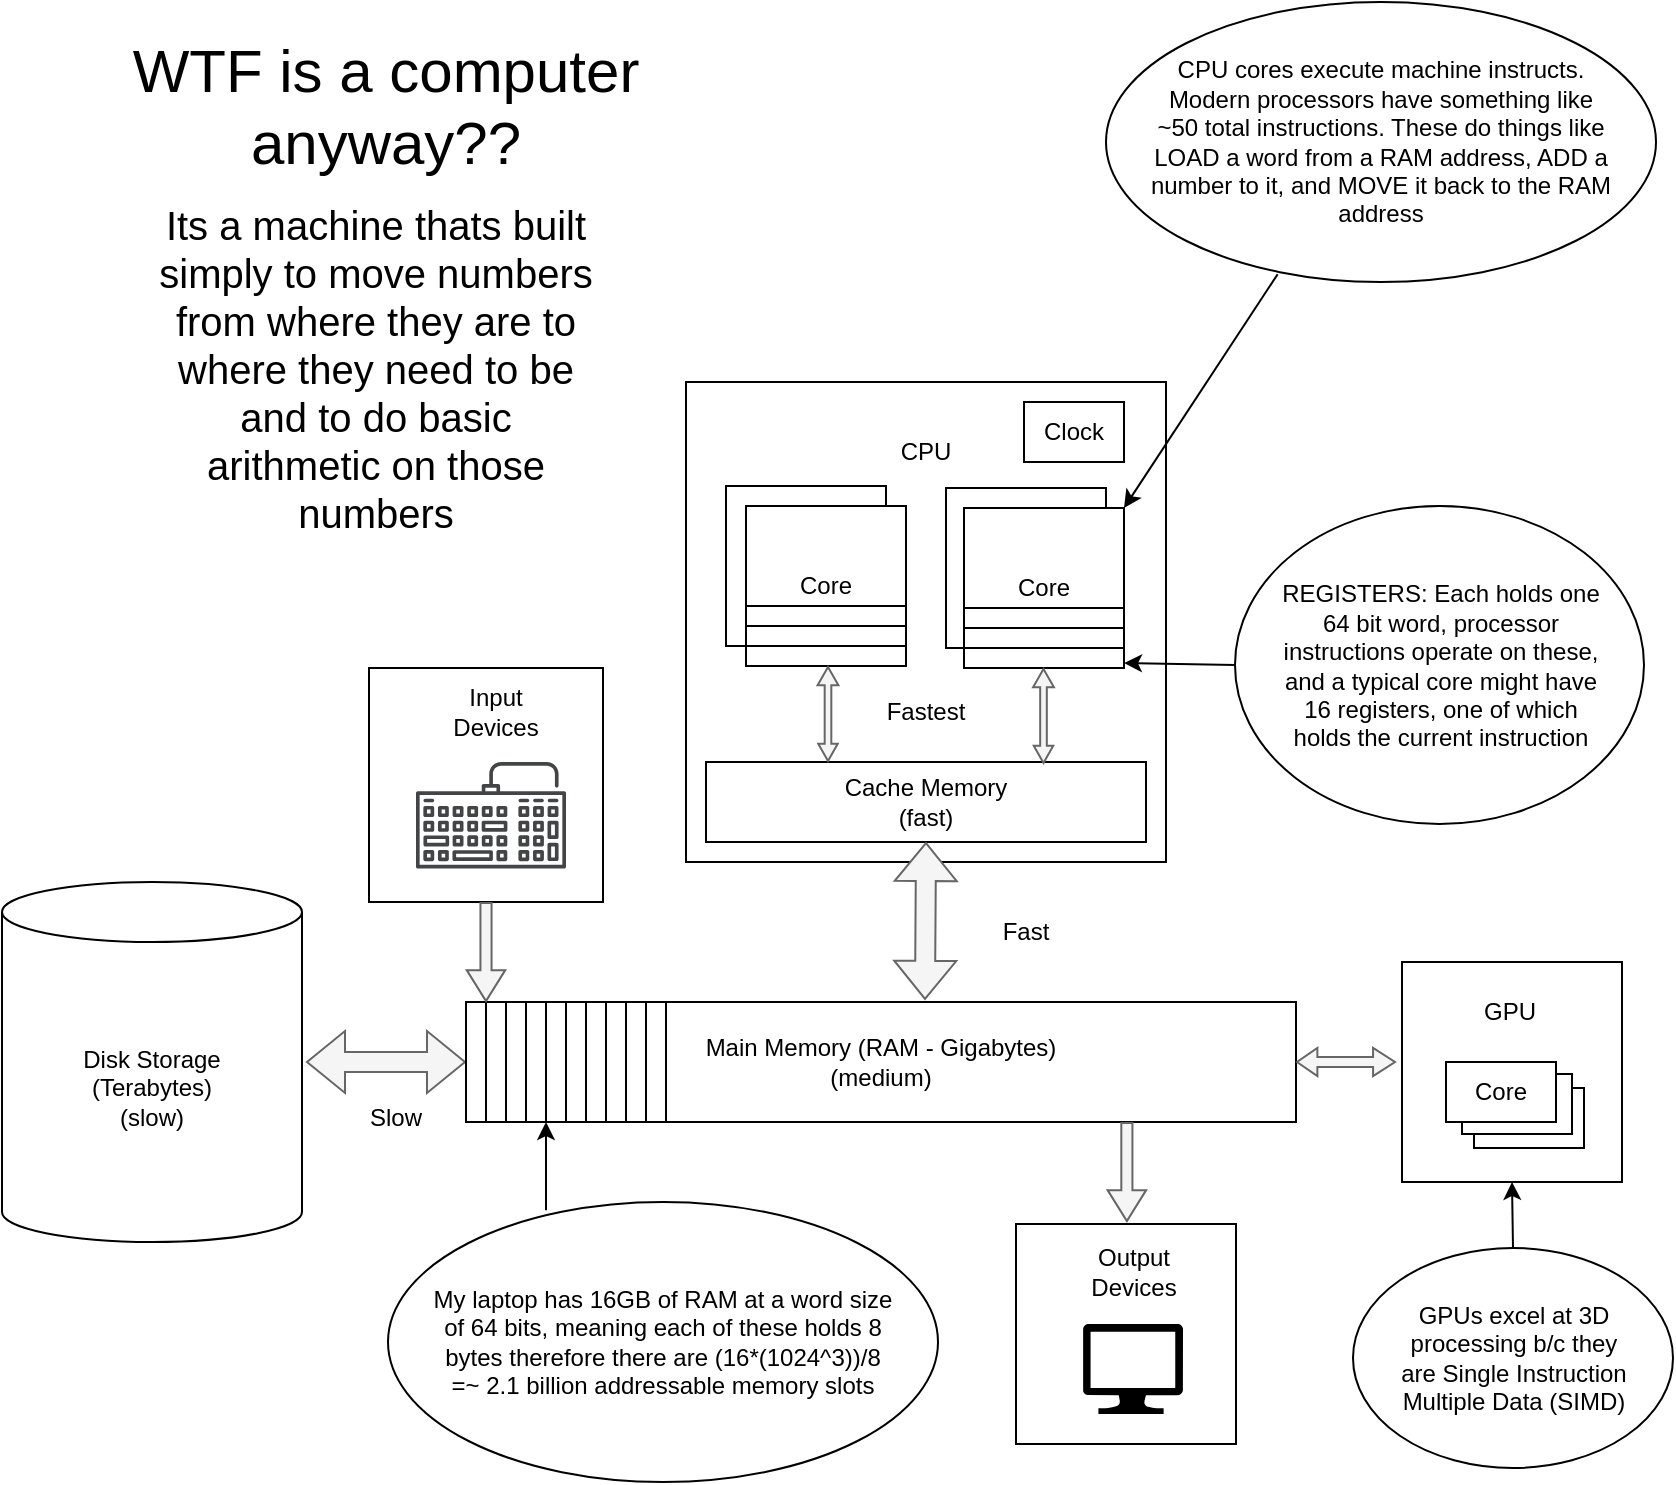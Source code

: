 <mxfile version="21.6.8" type="device">
  <diagram name="Page-1" id="1J6WagQCUvYmf21s5ytZ">
    <mxGraphModel dx="2311" dy="893" grid="1" gridSize="10" guides="1" tooltips="1" connect="1" arrows="1" fold="1" page="1" pageScale="1" pageWidth="850" pageHeight="1100" math="0" shadow="0">
      <root>
        <mxCell id="0" />
        <mxCell id="1" parent="0" />
        <mxCell id="YPh2wvaOejQGUnnW6WLR-1" value="" style="whiteSpace=wrap;html=1;aspect=fixed;" parent="1" vertex="1">
          <mxGeometry x="-505" y="230" width="240" height="240" as="geometry" />
        </mxCell>
        <mxCell id="YPh2wvaOejQGUnnW6WLR-2" value="Core1" style="whiteSpace=wrap;html=1;aspect=fixed;" parent="1" vertex="1">
          <mxGeometry x="-485" y="282" width="80" height="80" as="geometry" />
        </mxCell>
        <mxCell id="YPh2wvaOejQGUnnW6WLR-3" value="Core1" style="whiteSpace=wrap;html=1;aspect=fixed;" parent="1" vertex="1">
          <mxGeometry x="-375" y="283" width="80" height="80" as="geometry" />
        </mxCell>
        <mxCell id="YPh2wvaOejQGUnnW6WLR-5" value="Core" style="whiteSpace=wrap;html=1;aspect=fixed;" parent="1" vertex="1">
          <mxGeometry x="-475" y="292" width="80" height="80" as="geometry" />
        </mxCell>
        <mxCell id="YPh2wvaOejQGUnnW6WLR-6" value="CPU" style="rounded=0;whiteSpace=wrap;html=1;gradientColor=none;strokeColor=none;" parent="1" vertex="1">
          <mxGeometry x="-485" y="250" width="200" height="30" as="geometry" />
        </mxCell>
        <mxCell id="YPh2wvaOejQGUnnW6WLR-7" value="Cache Memory&lt;br&gt;(fast)" style="rounded=0;whiteSpace=wrap;html=1;" parent="1" vertex="1">
          <mxGeometry x="-495" y="420" width="220" height="40" as="geometry" />
        </mxCell>
        <mxCell id="YPh2wvaOejQGUnnW6WLR-8" value="Main Memory (RAM - Gigabytes)&lt;br&gt;(medium)" style="rounded=0;whiteSpace=wrap;html=1;" parent="1" vertex="1">
          <mxGeometry x="-615" y="540" width="415" height="60" as="geometry" />
        </mxCell>
        <mxCell id="YPh2wvaOejQGUnnW6WLR-10" value="Disk Storage&lt;br&gt;(Terabytes)&lt;br&gt;(slow)" style="shape=cylinder3;whiteSpace=wrap;html=1;boundedLbl=1;backgroundOutline=1;size=15;" parent="1" vertex="1">
          <mxGeometry x="-847" y="480" width="150" height="180" as="geometry" />
        </mxCell>
        <mxCell id="YPh2wvaOejQGUnnW6WLR-11" value="" style="shape=flexArrow;endArrow=classic;startArrow=classic;html=1;rounded=0;exitX=0.553;exitY=-0.018;exitDx=0;exitDy=0;entryX=0.5;entryY=1;entryDx=0;entryDy=0;fillColor=#f5f5f5;strokeColor=#666666;exitPerimeter=0;" parent="1" source="YPh2wvaOejQGUnnW6WLR-8" target="YPh2wvaOejQGUnnW6WLR-7" edge="1">
          <mxGeometry width="100" height="100" relative="1" as="geometry">
            <mxPoint x="-425" y="440" as="sourcePoint" />
            <mxPoint x="-325" y="340" as="targetPoint" />
          </mxGeometry>
        </mxCell>
        <mxCell id="YPh2wvaOejQGUnnW6WLR-14" value="" style="shape=flexArrow;endArrow=classic;startArrow=classic;html=1;rounded=0;exitX=0;exitY=0.5;exitDx=0;exitDy=0;fillColor=#f5f5f5;strokeColor=#666666;" parent="1" source="YPh2wvaOejQGUnnW6WLR-8" edge="1">
          <mxGeometry width="100" height="100" relative="1" as="geometry">
            <mxPoint x="-715" y="629" as="sourcePoint" />
            <mxPoint x="-695" y="570" as="targetPoint" />
          </mxGeometry>
        </mxCell>
        <mxCell id="YPh2wvaOejQGUnnW6WLR-15" value="" style="rounded=0;whiteSpace=wrap;html=1;rotation=90;" parent="1" vertex="1">
          <mxGeometry x="-640" y="565" width="60" height="10" as="geometry" />
        </mxCell>
        <mxCell id="YPh2wvaOejQGUnnW6WLR-16" value="" style="rounded=0;whiteSpace=wrap;html=1;rotation=90;" parent="1" vertex="1">
          <mxGeometry x="-630" y="565" width="60" height="10" as="geometry" />
        </mxCell>
        <mxCell id="YPh2wvaOejQGUnnW6WLR-17" value="" style="rounded=0;whiteSpace=wrap;html=1;rotation=90;" parent="1" vertex="1">
          <mxGeometry x="-620" y="565" width="60" height="10" as="geometry" />
        </mxCell>
        <mxCell id="YPh2wvaOejQGUnnW6WLR-18" value="" style="rounded=0;whiteSpace=wrap;html=1;rotation=90;" parent="1" vertex="1">
          <mxGeometry x="-610" y="565" width="60" height="10" as="geometry" />
        </mxCell>
        <mxCell id="YPh2wvaOejQGUnnW6WLR-19" value="" style="rounded=0;whiteSpace=wrap;html=1;rotation=90;" parent="1" vertex="1">
          <mxGeometry x="-600" y="565" width="60" height="10" as="geometry" />
        </mxCell>
        <mxCell id="YPh2wvaOejQGUnnW6WLR-20" value="" style="rounded=0;whiteSpace=wrap;html=1;rotation=90;" parent="1" vertex="1">
          <mxGeometry x="-590" y="565" width="60" height="10" as="geometry" />
        </mxCell>
        <mxCell id="YPh2wvaOejQGUnnW6WLR-21" value="" style="rounded=0;whiteSpace=wrap;html=1;rotation=90;" parent="1" vertex="1">
          <mxGeometry x="-580" y="565" width="60" height="10" as="geometry" />
        </mxCell>
        <mxCell id="YPh2wvaOejQGUnnW6WLR-22" value="" style="rounded=0;whiteSpace=wrap;html=1;rotation=90;" parent="1" vertex="1">
          <mxGeometry x="-570" y="565" width="60" height="10" as="geometry" />
        </mxCell>
        <mxCell id="YPh2wvaOejQGUnnW6WLR-23" value="" style="rounded=0;whiteSpace=wrap;html=1;rotation=90;" parent="1" vertex="1">
          <mxGeometry x="-560" y="565" width="60" height="10" as="geometry" />
        </mxCell>
        <mxCell id="YPh2wvaOejQGUnnW6WLR-24" value="" style="rounded=0;whiteSpace=wrap;html=1;rotation=90;" parent="1" vertex="1">
          <mxGeometry x="-550" y="565" width="60" height="10" as="geometry" />
        </mxCell>
        <mxCell id="YPh2wvaOejQGUnnW6WLR-26" value="My laptop has 16GB of RAM at a word size of 64 bits, meaning each of these holds 8 bytes therefore there are (16*(1024^3))/8 =~ 2.1 billion addressable memory slots" style="ellipse;whiteSpace=wrap;html=1;labelPadding=2;perimeterSpacing=11;spacingLeft=0;spacing=21;" parent="1" vertex="1">
          <mxGeometry x="-654" y="640" width="275" height="140" as="geometry" />
        </mxCell>
        <mxCell id="YPh2wvaOejQGUnnW6WLR-27" value="" style="endArrow=classic;html=1;rounded=0;exitX=0.303;exitY=0.093;exitDx=0;exitDy=0;exitPerimeter=0;entryX=1;entryY=1;entryDx=0;entryDy=0;" parent="1" source="YPh2wvaOejQGUnnW6WLR-26" target="YPh2wvaOejQGUnnW6WLR-19" edge="1">
          <mxGeometry width="50" height="50" relative="1" as="geometry">
            <mxPoint x="-395" y="580" as="sourcePoint" />
            <mxPoint x="-345" y="530" as="targetPoint" />
          </mxGeometry>
        </mxCell>
        <mxCell id="YPh2wvaOejQGUnnW6WLR-28" value="CPU cores execute machine instructs. Modern processors have something like ~50 total instructions. These do things like LOAD a word from a RAM address, ADD a number to it, and MOVE it back to the RAM address" style="ellipse;whiteSpace=wrap;html=1;labelPadding=2;perimeterSpacing=11;spacingLeft=0;spacing=21;" parent="1" vertex="1">
          <mxGeometry x="-295" y="40" width="275" height="140" as="geometry" />
        </mxCell>
        <mxCell id="YPh2wvaOejQGUnnW6WLR-29" value="" style="rounded=0;whiteSpace=wrap;html=1;rotation=-180;" parent="1" vertex="1">
          <mxGeometry x="-475" y="362" width="80" height="10" as="geometry" />
        </mxCell>
        <mxCell id="YPh2wvaOejQGUnnW6WLR-31" value="" style="rounded=0;whiteSpace=wrap;html=1;rotation=-180;" parent="1" vertex="1">
          <mxGeometry x="-475" y="352" width="80" height="10" as="geometry" />
        </mxCell>
        <mxCell id="YPh2wvaOejQGUnnW6WLR-32" value="" style="rounded=0;whiteSpace=wrap;html=1;rotation=-180;" parent="1" vertex="1">
          <mxGeometry x="-475" y="342" width="80" height="10" as="geometry" />
        </mxCell>
        <mxCell id="YPh2wvaOejQGUnnW6WLR-33" value="Core" style="whiteSpace=wrap;html=1;aspect=fixed;" parent="1" vertex="1">
          <mxGeometry x="-366" y="293" width="80" height="80" as="geometry" />
        </mxCell>
        <mxCell id="YPh2wvaOejQGUnnW6WLR-34" value="" style="rounded=0;whiteSpace=wrap;html=1;rotation=-180;" parent="1" vertex="1">
          <mxGeometry x="-366" y="363" width="80" height="10" as="geometry" />
        </mxCell>
        <mxCell id="YPh2wvaOejQGUnnW6WLR-35" value="" style="rounded=0;whiteSpace=wrap;html=1;rotation=-180;" parent="1" vertex="1">
          <mxGeometry x="-366" y="353" width="80" height="10" as="geometry" />
        </mxCell>
        <mxCell id="YPh2wvaOejQGUnnW6WLR-36" value="" style="rounded=0;whiteSpace=wrap;html=1;rotation=-180;" parent="1" vertex="1">
          <mxGeometry x="-366" y="343" width="80" height="10" as="geometry" />
        </mxCell>
        <mxCell id="YPh2wvaOejQGUnnW6WLR-38" value="REGISTERS: Each holds one 64 bit word, processor instructions operate on these, and a typical core might have 16 registers, one of which holds the current instruction" style="ellipse;whiteSpace=wrap;html=1;spacing=23;" parent="1" vertex="1">
          <mxGeometry x="-230.5" y="292" width="204.5" height="159" as="geometry" />
        </mxCell>
        <mxCell id="YPh2wvaOejQGUnnW6WLR-39" value="" style="endArrow=classic;html=1;rounded=0;entryX=0;entryY=0.25;entryDx=0;entryDy=0;exitX=0;exitY=0.5;exitDx=0;exitDy=0;" parent="1" source="YPh2wvaOejQGUnnW6WLR-38" target="YPh2wvaOejQGUnnW6WLR-34" edge="1">
          <mxGeometry width="50" height="50" relative="1" as="geometry">
            <mxPoint x="-235" y="360" as="sourcePoint" />
            <mxPoint x="-345" y="290" as="targetPoint" />
          </mxGeometry>
        </mxCell>
        <mxCell id="YPh2wvaOejQGUnnW6WLR-40" value="" style="shape=flexArrow;endArrow=classic;startArrow=classic;html=1;rounded=0;entryX=0.25;entryY=1;entryDx=0;entryDy=0;fillColor=#f5f5f5;strokeColor=#666666;width=3.322;endSize=2.717;endWidth=6.102;startWidth=5.424;startSize=2.525;" parent="1" edge="1">
          <mxGeometry width="100" height="100" relative="1" as="geometry">
            <mxPoint x="-434" y="420" as="sourcePoint" />
            <mxPoint x="-434" y="372" as="targetPoint" />
          </mxGeometry>
        </mxCell>
        <mxCell id="YPh2wvaOejQGUnnW6WLR-41" value="" style="shape=flexArrow;endArrow=classic;startArrow=classic;html=1;rounded=0;entryX=0.25;entryY=1;entryDx=0;entryDy=0;fillColor=#f5f5f5;strokeColor=#666666;width=3.322;endSize=2.717;endWidth=6.102;startWidth=5.424;startSize=2.525;" parent="1" edge="1">
          <mxGeometry width="100" height="100" relative="1" as="geometry">
            <mxPoint x="-326.25" y="421" as="sourcePoint" />
            <mxPoint x="-326.25" y="373" as="targetPoint" />
          </mxGeometry>
        </mxCell>
        <mxCell id="YPh2wvaOejQGUnnW6WLR-42" value="" style="endArrow=classic;html=1;rounded=0;entryX=1;entryY=0;entryDx=0;entryDy=0;exitX=0.326;exitY=0.908;exitDx=0;exitDy=0;exitPerimeter=0;" parent="1" source="YPh2wvaOejQGUnnW6WLR-28" target="YPh2wvaOejQGUnnW6WLR-33" edge="1">
          <mxGeometry width="50" height="50" relative="1" as="geometry">
            <mxPoint x="-215" y="240" as="sourcePoint" />
            <mxPoint x="-205" y="420" as="targetPoint" />
          </mxGeometry>
        </mxCell>
        <mxCell id="YPh2wvaOejQGUnnW6WLR-43" value="&lt;font style=&quot;font-size: 30px;&quot;&gt;WTF is a computer anyway??&lt;br&gt;&lt;br&gt;&lt;/font&gt;" style="rounded=0;whiteSpace=wrap;html=1;strokeColor=none;fillColor=none;" parent="1" vertex="1">
          <mxGeometry x="-805" y="66" width="300" height="88" as="geometry" />
        </mxCell>
        <mxCell id="YPh2wvaOejQGUnnW6WLR-57" value="" style="whiteSpace=wrap;html=1;aspect=fixed;" parent="1" vertex="1">
          <mxGeometry x="-663.5" y="373" width="117" height="117" as="geometry" />
        </mxCell>
        <mxCell id="YPh2wvaOejQGUnnW6WLR-56" value="" style="sketch=0;pointerEvents=1;shadow=0;dashed=0;html=1;strokeColor=none;fillColor=#434445;aspect=fixed;labelPosition=center;verticalLabelPosition=bottom;verticalAlign=top;align=center;outlineConnect=0;shape=mxgraph.vvd.keyboard;" parent="1" vertex="1">
          <mxGeometry x="-640" y="420" width="75" height="53.25" as="geometry" />
        </mxCell>
        <mxCell id="YPh2wvaOejQGUnnW6WLR-62" value="Input Devices" style="text;html=1;strokeColor=none;fillColor=none;align=center;verticalAlign=middle;whiteSpace=wrap;rounded=0;" parent="1" vertex="1">
          <mxGeometry x="-630" y="380" width="60" height="30" as="geometry" />
        </mxCell>
        <mxCell id="YPh2wvaOejQGUnnW6WLR-64" value="" style="shape=flexArrow;endArrow=classic;html=1;rounded=0;endWidth=12.716;endSize=4.811;width=5.556;exitX=0.5;exitY=1;exitDx=0;exitDy=0;entryX=0;entryY=1;entryDx=0;entryDy=0;fillColor=#f5f5f5;strokeColor=#666666;" parent="1" source="YPh2wvaOejQGUnnW6WLR-57" target="YPh2wvaOejQGUnnW6WLR-16" edge="1">
          <mxGeometry width="50" height="50" relative="1" as="geometry">
            <mxPoint x="-385" y="430" as="sourcePoint" />
            <mxPoint x="-335" y="380" as="targetPoint" />
          </mxGeometry>
        </mxCell>
        <mxCell id="YPh2wvaOejQGUnnW6WLR-69" value="" style="shape=flexArrow;endArrow=classic;html=1;rounded=0;endWidth=12.716;endSize=4.811;width=5.556;exitX=0.5;exitY=1;exitDx=0;exitDy=0;entryX=0;entryY=1;entryDx=0;entryDy=0;fillColor=#f5f5f5;strokeColor=#666666;" parent="1" edge="1">
          <mxGeometry width="50" height="50" relative="1" as="geometry">
            <mxPoint x="-284.56" y="600" as="sourcePoint" />
            <mxPoint x="-284.56" y="650" as="targetPoint" />
          </mxGeometry>
        </mxCell>
        <mxCell id="YPh2wvaOejQGUnnW6WLR-70" value="" style="whiteSpace=wrap;html=1;aspect=fixed;" parent="1" vertex="1">
          <mxGeometry x="-147" y="520" width="110" height="110" as="geometry" />
        </mxCell>
        <mxCell id="YPh2wvaOejQGUnnW6WLR-73" value="Core" style="rounded=0;whiteSpace=wrap;html=1;" parent="1" vertex="1">
          <mxGeometry x="-111" y="583" width="55" height="30" as="geometry" />
        </mxCell>
        <mxCell id="YPh2wvaOejQGUnnW6WLR-72" value="Core" style="rounded=0;whiteSpace=wrap;html=1;" parent="1" vertex="1">
          <mxGeometry x="-117" y="576" width="55" height="30" as="geometry" />
        </mxCell>
        <mxCell id="YPh2wvaOejQGUnnW6WLR-71" value="Core" style="rounded=0;whiteSpace=wrap;html=1;" parent="1" vertex="1">
          <mxGeometry x="-125" y="570" width="55" height="30" as="geometry" />
        </mxCell>
        <mxCell id="YPh2wvaOejQGUnnW6WLR-74" value="GPU" style="text;html=1;strokeColor=none;fillColor=none;align=center;verticalAlign=middle;whiteSpace=wrap;rounded=0;" parent="1" vertex="1">
          <mxGeometry x="-123" y="530" width="60" height="30" as="geometry" />
        </mxCell>
        <mxCell id="YPh2wvaOejQGUnnW6WLR-76" value="" style="shape=flexArrow;endArrow=classic;startArrow=classic;html=1;rounded=0;entryX=1;entryY=0.5;entryDx=0;entryDy=0;fillColor=#f5f5f5;strokeColor=#666666;endWidth=7.943;endSize=3.065;width=5.106;startSize=3.322;startWidth=7.943;" parent="1" target="YPh2wvaOejQGUnnW6WLR-8" edge="1">
          <mxGeometry width="100" height="100" relative="1" as="geometry">
            <mxPoint x="-150" y="570" as="sourcePoint" />
            <mxPoint x="-375" y="470" as="targetPoint" />
          </mxGeometry>
        </mxCell>
        <mxCell id="YPh2wvaOejQGUnnW6WLR-77" value="GPUs excel at 3D processing b/c they are Single Instruction Multiple Data (SIMD)" style="ellipse;whiteSpace=wrap;html=1;spacing=20;" parent="1" vertex="1">
          <mxGeometry x="-171.5" y="663" width="160" height="110" as="geometry" />
        </mxCell>
        <mxCell id="YPh2wvaOejQGUnnW6WLR-78" value="" style="group" parent="1" vertex="1" connectable="0">
          <mxGeometry x="-340" y="651" width="110" height="110" as="geometry" />
        </mxCell>
        <mxCell id="YPh2wvaOejQGUnnW6WLR-66" value="" style="whiteSpace=wrap;html=1;aspect=fixed;" parent="YPh2wvaOejQGUnnW6WLR-78" vertex="1">
          <mxGeometry width="110" height="110" as="geometry" />
        </mxCell>
        <mxCell id="YPh2wvaOejQGUnnW6WLR-65" value="" style="sketch=0;aspect=fixed;pointerEvents=1;shadow=0;dashed=0;html=1;strokeColor=none;labelPosition=center;verticalLabelPosition=bottom;verticalAlign=top;align=center;fillColor=#000000;shape=mxgraph.azure.computer" parent="YPh2wvaOejQGUnnW6WLR-78" vertex="1">
          <mxGeometry x="33.5" y="50" width="50" height="45" as="geometry" />
        </mxCell>
        <mxCell id="YPh2wvaOejQGUnnW6WLR-67" value="Output Devices" style="text;html=1;strokeColor=none;fillColor=none;align=center;verticalAlign=middle;whiteSpace=wrap;rounded=0;" parent="YPh2wvaOejQGUnnW6WLR-78" vertex="1">
          <mxGeometry x="28.5" y="9" width="60" height="30" as="geometry" />
        </mxCell>
        <mxCell id="YPh2wvaOejQGUnnW6WLR-82" value="" style="endArrow=classic;html=1;rounded=0;entryX=0.5;entryY=1;entryDx=0;entryDy=0;exitX=0.5;exitY=0;exitDx=0;exitDy=0;" parent="1" source="YPh2wvaOejQGUnnW6WLR-77" target="YPh2wvaOejQGUnnW6WLR-70" edge="1">
          <mxGeometry width="50" height="50" relative="1" as="geometry">
            <mxPoint x="-377" y="400" as="sourcePoint" />
            <mxPoint x="-327" y="350" as="targetPoint" />
          </mxGeometry>
        </mxCell>
        <mxCell id="YPh2wvaOejQGUnnW6WLR-83" value="&lt;font style=&quot;font-size: 20px;&quot;&gt;Its a machine thats built simply to move numbers from where they are to where they need to be and to do basic arithmetic on those numbers&lt;/font&gt;" style="text;html=1;strokeColor=none;fillColor=none;align=center;verticalAlign=middle;whiteSpace=wrap;rounded=0;" parent="1" vertex="1">
          <mxGeometry x="-770" y="138" width="220" height="170" as="geometry" />
        </mxCell>
        <mxCell id="YPh2wvaOejQGUnnW6WLR-85" value="Slow" style="text;html=1;strokeColor=none;fillColor=none;align=center;verticalAlign=middle;whiteSpace=wrap;rounded=0;" parent="1" vertex="1">
          <mxGeometry x="-680" y="583" width="60" height="30" as="geometry" />
        </mxCell>
        <mxCell id="YPh2wvaOejQGUnnW6WLR-86" value="Fast" style="text;html=1;strokeColor=none;fillColor=none;align=center;verticalAlign=middle;whiteSpace=wrap;rounded=0;" parent="1" vertex="1">
          <mxGeometry x="-365" y="490" width="60" height="30" as="geometry" />
        </mxCell>
        <mxCell id="YPh2wvaOejQGUnnW6WLR-87" value="Fastest" style="text;html=1;strokeColor=none;fillColor=none;align=center;verticalAlign=middle;whiteSpace=wrap;rounded=0;" parent="1" vertex="1">
          <mxGeometry x="-415" y="380" width="60" height="30" as="geometry" />
        </mxCell>
        <mxCell id="JkDWy64XercFXgoT1gKL-1" value="Clock" style="rounded=0;whiteSpace=wrap;html=1;" vertex="1" parent="1">
          <mxGeometry x="-336" y="240" width="50" height="30" as="geometry" />
        </mxCell>
      </root>
    </mxGraphModel>
  </diagram>
</mxfile>
